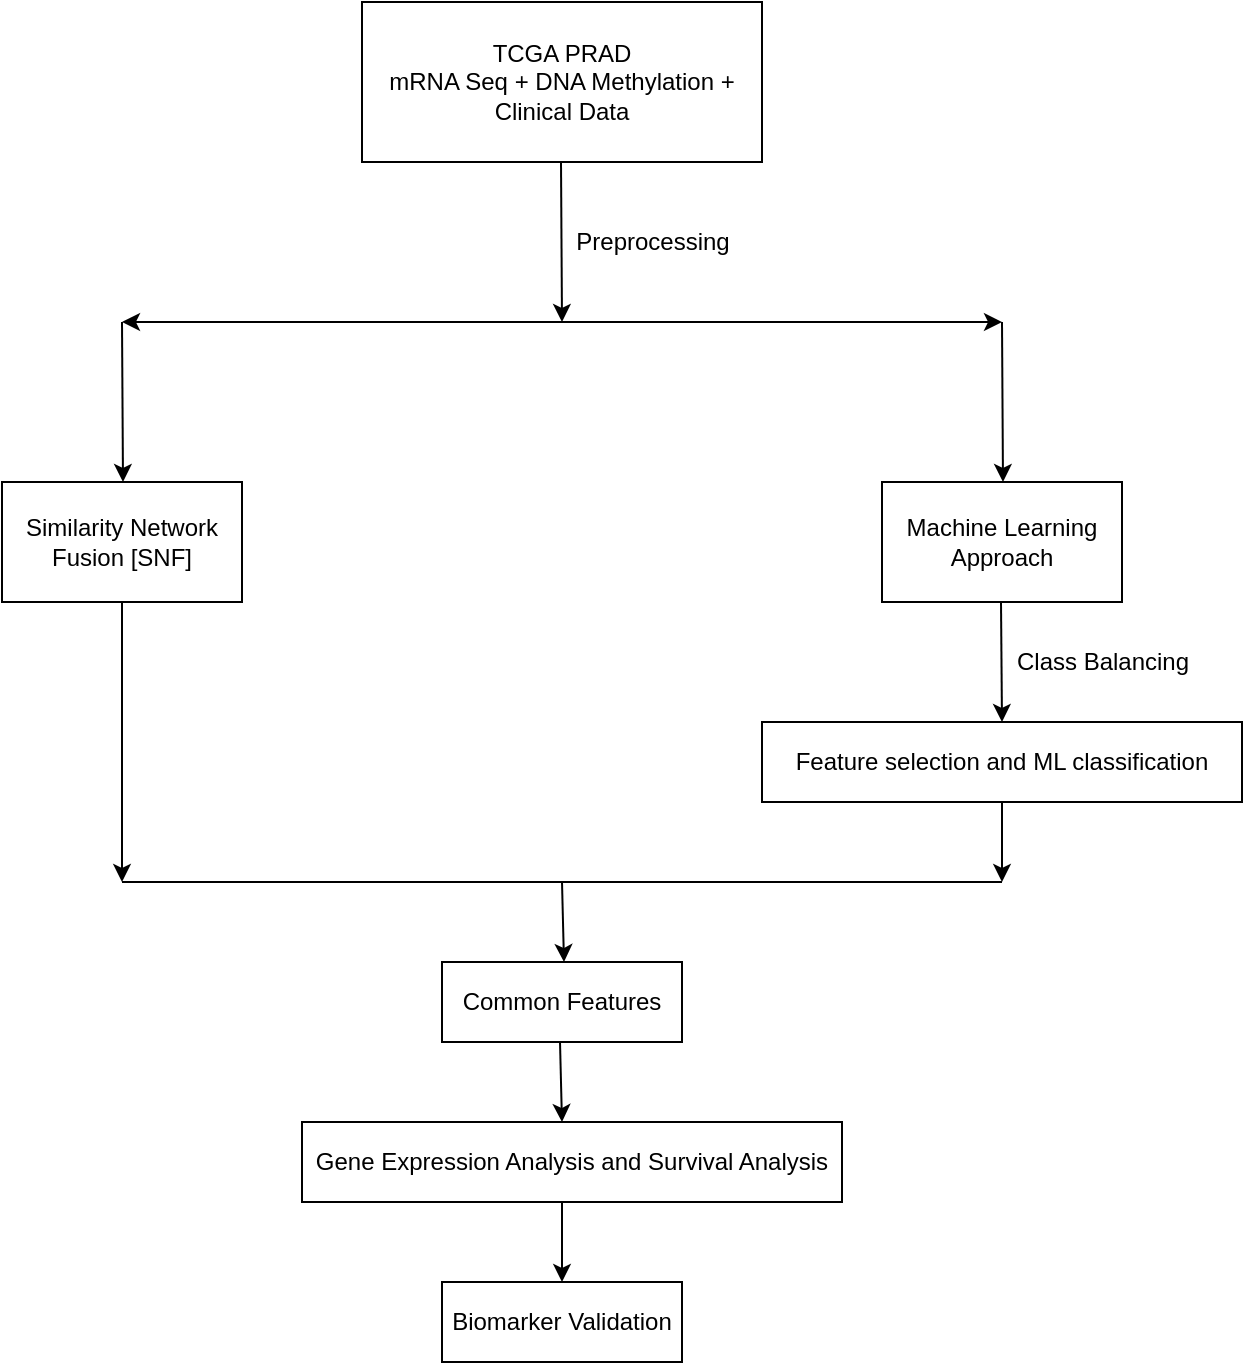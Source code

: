 <mxfile version="16.6.3" type="github"><diagram id="j0902IpOVwyLMIetc3J5" name="Page-1"><mxGraphModel dx="1186" dy="513" grid="1" gridSize="10" guides="1" tooltips="1" connect="1" arrows="1" fold="1" page="1" pageScale="1" pageWidth="850" pageHeight="1100" math="0" shadow="0"><root><mxCell id="0"/><mxCell id="1" parent="0"/><mxCell id="rh65HOswH6CEOxOd31zA-1" value="TCGA PRAD&lt;br&gt;mRNA Seq + DNA Methylation + Clinical Data" style="rounded=0;whiteSpace=wrap;html=1;" vertex="1" parent="1"><mxGeometry x="320" y="40" width="200" height="80" as="geometry"/></mxCell><mxCell id="rh65HOswH6CEOxOd31zA-2" value="" style="endArrow=classic;html=1;rounded=0;" edge="1" parent="1"><mxGeometry width="50" height="50" relative="1" as="geometry"><mxPoint x="419.5" y="120" as="sourcePoint"/><mxPoint x="420" y="200" as="targetPoint"/></mxGeometry></mxCell><mxCell id="rh65HOswH6CEOxOd31zA-3" value="" style="endArrow=classic;html=1;rounded=0;" edge="1" parent="1"><mxGeometry width="50" height="50" relative="1" as="geometry"><mxPoint x="419.5" y="200" as="sourcePoint"/><mxPoint x="640" y="200" as="targetPoint"/></mxGeometry></mxCell><mxCell id="rh65HOswH6CEOxOd31zA-4" value="" style="endArrow=classic;html=1;rounded=0;" edge="1" parent="1"><mxGeometry width="50" height="50" relative="1" as="geometry"><mxPoint x="419.5" y="200" as="sourcePoint"/><mxPoint x="200" y="200" as="targetPoint"/></mxGeometry></mxCell><mxCell id="rh65HOswH6CEOxOd31zA-5" value="" style="endArrow=classic;html=1;rounded=0;" edge="1" parent="1"><mxGeometry width="50" height="50" relative="1" as="geometry"><mxPoint x="200" y="200" as="sourcePoint"/><mxPoint x="200.5" y="280" as="targetPoint"/></mxGeometry></mxCell><mxCell id="rh65HOswH6CEOxOd31zA-6" value="" style="endArrow=classic;html=1;rounded=0;" edge="1" parent="1"><mxGeometry width="50" height="50" relative="1" as="geometry"><mxPoint x="640" y="200" as="sourcePoint"/><mxPoint x="640.5" y="280" as="targetPoint"/></mxGeometry></mxCell><mxCell id="rh65HOswH6CEOxOd31zA-7" value="Similarity Network Fusion [SNF]" style="rounded=0;whiteSpace=wrap;html=1;" vertex="1" parent="1"><mxGeometry x="140" y="280" width="120" height="60" as="geometry"/></mxCell><mxCell id="rh65HOswH6CEOxOd31zA-9" value="Machine Learning Approach" style="rounded=0;whiteSpace=wrap;html=1;" vertex="1" parent="1"><mxGeometry x="580" y="280" width="120" height="60" as="geometry"/></mxCell><mxCell id="rh65HOswH6CEOxOd31zA-10" value="Preprocessing" style="text;html=1;align=center;verticalAlign=middle;resizable=0;points=[];autosize=1;strokeColor=none;fillColor=none;" vertex="1" parent="1"><mxGeometry x="420" y="150" width="90" height="20" as="geometry"/></mxCell><mxCell id="rh65HOswH6CEOxOd31zA-11" value="" style="endArrow=classic;html=1;rounded=0;" edge="1" parent="1"><mxGeometry width="50" height="50" relative="1" as="geometry"><mxPoint x="639.5" y="340" as="sourcePoint"/><mxPoint x="640" y="400" as="targetPoint"/></mxGeometry></mxCell><mxCell id="rh65HOswH6CEOxOd31zA-12" value="Class Balancing" style="text;html=1;align=center;verticalAlign=middle;resizable=0;points=[];autosize=1;strokeColor=none;fillColor=none;" vertex="1" parent="1"><mxGeometry x="640" y="360" width="100" height="20" as="geometry"/></mxCell><mxCell id="rh65HOswH6CEOxOd31zA-13" value="Feature selection and ML classification" style="rounded=0;whiteSpace=wrap;html=1;" vertex="1" parent="1"><mxGeometry x="520" y="400" width="240" height="40" as="geometry"/></mxCell><mxCell id="rh65HOswH6CEOxOd31zA-14" value="" style="endArrow=classic;html=1;rounded=0;" edge="1" parent="1" source="rh65HOswH6CEOxOd31zA-7"><mxGeometry width="50" height="50" relative="1" as="geometry"><mxPoint x="420" y="520" as="sourcePoint"/><mxPoint x="200" y="480" as="targetPoint"/></mxGeometry></mxCell><mxCell id="rh65HOswH6CEOxOd31zA-15" value="" style="endArrow=classic;html=1;rounded=0;" edge="1" parent="1"><mxGeometry width="50" height="50" relative="1" as="geometry"><mxPoint x="640" y="440" as="sourcePoint"/><mxPoint x="640" y="480" as="targetPoint"/></mxGeometry></mxCell><mxCell id="rh65HOswH6CEOxOd31zA-16" value="" style="endArrow=none;html=1;rounded=0;" edge="1" parent="1"><mxGeometry width="50" height="50" relative="1" as="geometry"><mxPoint x="200" y="480" as="sourcePoint"/><mxPoint x="640" y="480" as="targetPoint"/></mxGeometry></mxCell><mxCell id="rh65HOswH6CEOxOd31zA-17" value="" style="endArrow=classic;html=1;rounded=0;" edge="1" parent="1"><mxGeometry width="50" height="50" relative="1" as="geometry"><mxPoint x="420" y="480" as="sourcePoint"/><mxPoint x="421" y="520" as="targetPoint"/></mxGeometry></mxCell><mxCell id="rh65HOswH6CEOxOd31zA-18" value="Common Features" style="rounded=0;whiteSpace=wrap;html=1;" vertex="1" parent="1"><mxGeometry x="360" y="520" width="120" height="40" as="geometry"/></mxCell><mxCell id="rh65HOswH6CEOxOd31zA-19" value="" style="endArrow=classic;html=1;rounded=0;" edge="1" parent="1"><mxGeometry width="50" height="50" relative="1" as="geometry"><mxPoint x="419" y="560" as="sourcePoint"/><mxPoint x="420" y="600" as="targetPoint"/></mxGeometry></mxCell><mxCell id="rh65HOswH6CEOxOd31zA-20" value="Gene Expression Analysis and Survival Analysis" style="rounded=0;whiteSpace=wrap;html=1;" vertex="1" parent="1"><mxGeometry x="290" y="600" width="270" height="40" as="geometry"/></mxCell><mxCell id="rh65HOswH6CEOxOd31zA-24" value="" style="endArrow=classic;html=1;rounded=0;" edge="1" parent="1"><mxGeometry width="50" height="50" relative="1" as="geometry"><mxPoint x="420" y="640" as="sourcePoint"/><mxPoint x="420" y="680" as="targetPoint"/></mxGeometry></mxCell><mxCell id="rh65HOswH6CEOxOd31zA-25" value="Biomarker Validation" style="rounded=0;whiteSpace=wrap;html=1;" vertex="1" parent="1"><mxGeometry x="360" y="680" width="120" height="40" as="geometry"/></mxCell></root></mxGraphModel></diagram></mxfile>